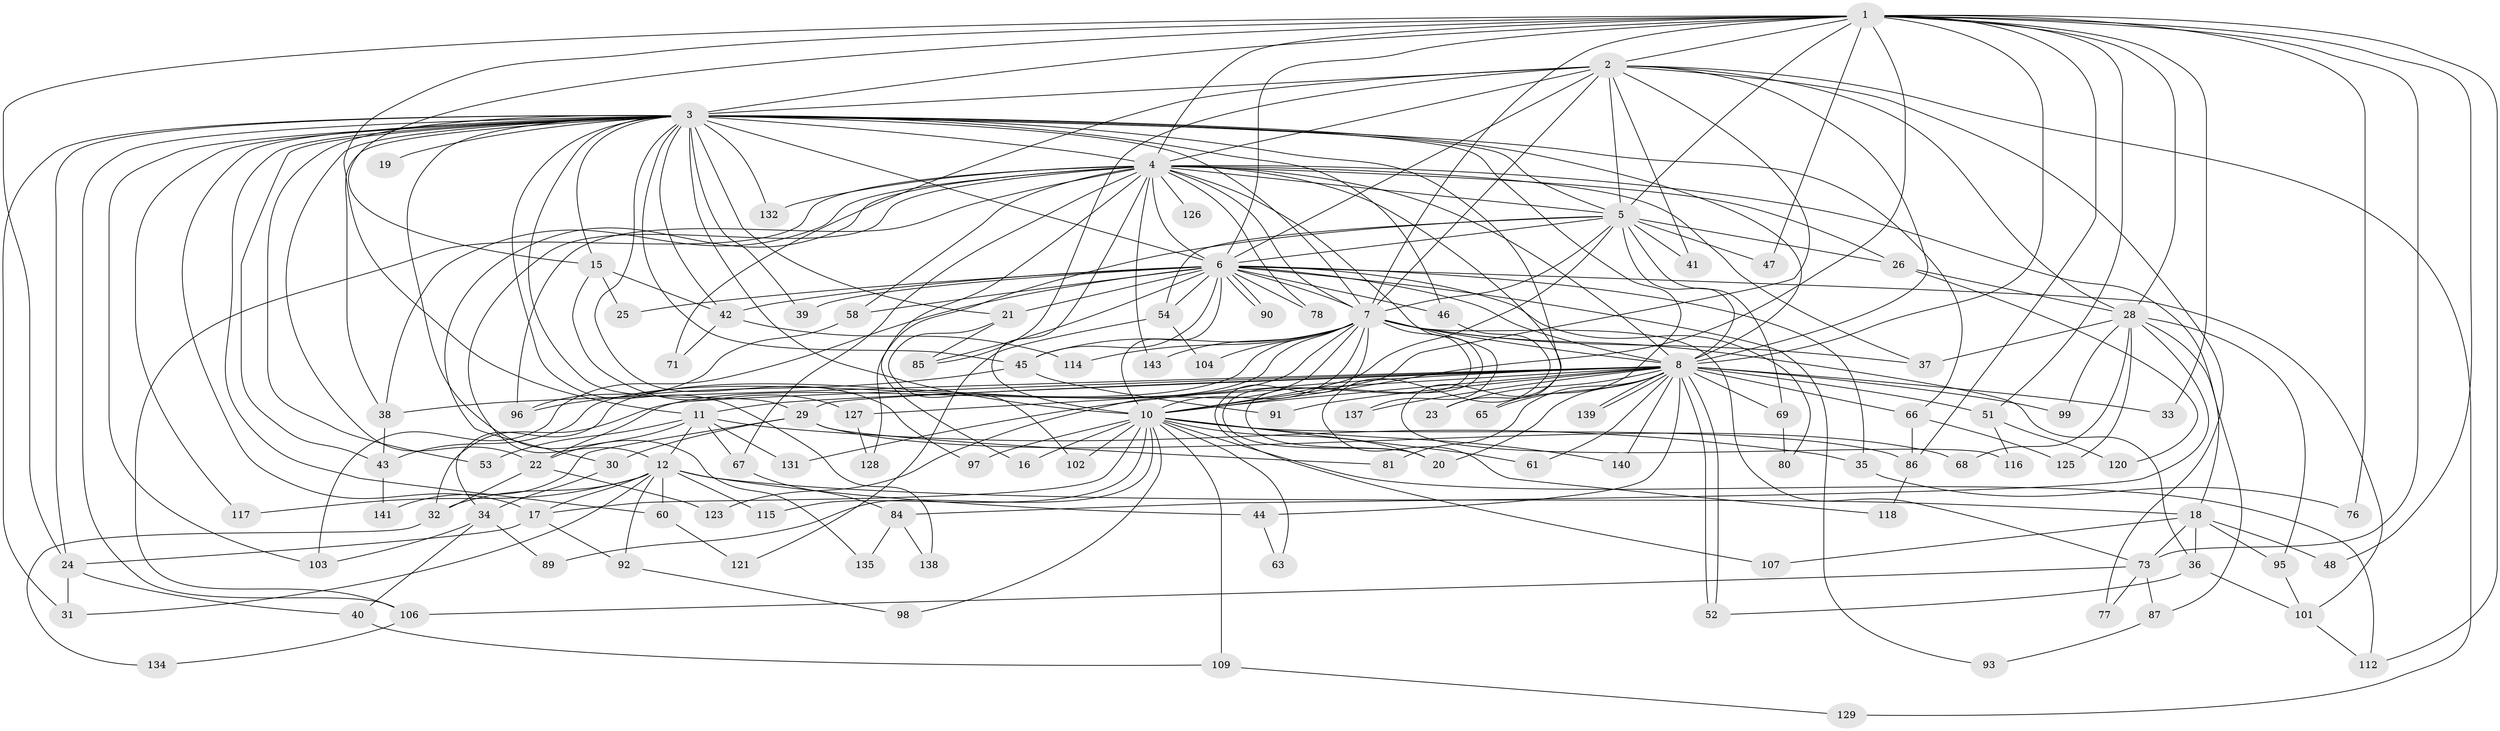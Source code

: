 // original degree distribution, {24: 0.006993006993006993, 16: 0.006993006993006993, 15: 0.013986013986013986, 26: 0.006993006993006993, 27: 0.006993006993006993, 23: 0.013986013986013986, 37: 0.006993006993006993, 30: 0.006993006993006993, 9: 0.006993006993006993, 11: 0.006993006993006993, 4: 0.13986013986013987, 5: 0.027972027972027972, 2: 0.5034965034965035, 7: 0.006993006993006993, 3: 0.21678321678321677, 10: 0.006993006993006993, 6: 0.013986013986013986}
// Generated by graph-tools (version 1.1) at 2025/10/02/27/25 16:10:58]
// undirected, 109 vertices, 256 edges
graph export_dot {
graph [start="1"]
  node [color=gray90,style=filled];
  1 [super="+59"];
  2 [super="+111"];
  3 [super="+9"];
  4 [super="+83"];
  5 [super="+14"];
  6 [super="+50"];
  7 [super="+55"];
  8 [super="+56"];
  10 [super="+13"];
  11 [super="+27"];
  12 [super="+74"];
  15 [super="+136"];
  16;
  17 [super="+49"];
  18;
  19;
  20;
  21 [super="+110"];
  22 [super="+57"];
  23;
  24 [super="+88"];
  25;
  26 [super="+113"];
  28 [super="+100"];
  29 [super="+62"];
  30;
  31 [super="+70"];
  32 [super="+82"];
  33;
  34 [super="+64"];
  35;
  36;
  37 [super="+108"];
  38 [super="+122"];
  39;
  40;
  41;
  42;
  43 [super="+75"];
  44;
  45 [super="+72"];
  46;
  47;
  48;
  51;
  52 [super="+79"];
  53;
  54;
  58 [super="+124"];
  60;
  61;
  63;
  65;
  66;
  67;
  68;
  69;
  71;
  73 [super="+105"];
  76;
  77;
  78;
  80;
  81;
  84;
  85;
  86 [super="+94"];
  87;
  89;
  90;
  91;
  92;
  93;
  95;
  96;
  97;
  98;
  99;
  101 [super="+133"];
  102;
  103 [super="+119"];
  104;
  106 [super="+142"];
  107;
  109;
  112 [super="+130"];
  114;
  115;
  116;
  117;
  118;
  120;
  121;
  123;
  125;
  126;
  127;
  128;
  129;
  131;
  132;
  134;
  135;
  137;
  138;
  139;
  140;
  141;
  143;
  1 -- 2;
  1 -- 3 [weight=2];
  1 -- 4;
  1 -- 5;
  1 -- 6 [weight=2];
  1 -- 7;
  1 -- 8;
  1 -- 10 [weight=2];
  1 -- 11;
  1 -- 15;
  1 -- 28 [weight=2];
  1 -- 33;
  1 -- 47;
  1 -- 48;
  1 -- 51;
  1 -- 73;
  1 -- 76;
  1 -- 86;
  1 -- 112;
  1 -- 24;
  2 -- 3 [weight=2];
  2 -- 4;
  2 -- 5;
  2 -- 6 [weight=2];
  2 -- 7;
  2 -- 8;
  2 -- 10;
  2 -- 28;
  2 -- 41;
  2 -- 71;
  2 -- 77;
  2 -- 85;
  2 -- 129;
  3 -- 4 [weight=2];
  3 -- 5 [weight=2];
  3 -- 6 [weight=2];
  3 -- 7 [weight=2];
  3 -- 8 [weight=2];
  3 -- 10 [weight=2];
  3 -- 15;
  3 -- 24;
  3 -- 39;
  3 -- 45;
  3 -- 66;
  3 -- 97;
  3 -- 132;
  3 -- 135;
  3 -- 138;
  3 -- 65;
  3 -- 17;
  3 -- 19;
  3 -- 21;
  3 -- 22;
  3 -- 29;
  3 -- 31;
  3 -- 42;
  3 -- 43;
  3 -- 106;
  3 -- 46;
  3 -- 116;
  3 -- 53;
  3 -- 117;
  3 -- 60;
  3 -- 38;
  3 -- 103;
  4 -- 5;
  4 -- 6;
  4 -- 7;
  4 -- 8;
  4 -- 10;
  4 -- 12;
  4 -- 16;
  4 -- 18;
  4 -- 23;
  4 -- 26;
  4 -- 30;
  4 -- 37;
  4 -- 38;
  4 -- 58;
  4 -- 67;
  4 -- 78;
  4 -- 96;
  4 -- 106;
  4 -- 126 [weight=2];
  4 -- 132;
  4 -- 143;
  4 -- 20;
  5 -- 6;
  5 -- 7;
  5 -- 8 [weight=3];
  5 -- 10;
  5 -- 26;
  5 -- 41;
  5 -- 47;
  5 -- 54;
  5 -- 128;
  5 -- 69;
  6 -- 7;
  6 -- 8;
  6 -- 10;
  6 -- 21;
  6 -- 25;
  6 -- 35;
  6 -- 39;
  6 -- 42;
  6 -- 46;
  6 -- 54;
  6 -- 58;
  6 -- 78;
  6 -- 80;
  6 -- 85;
  6 -- 90;
  6 -- 90;
  6 -- 93;
  6 -- 103;
  6 -- 45;
  6 -- 101;
  7 -- 8;
  7 -- 10;
  7 -- 22;
  7 -- 34;
  7 -- 36;
  7 -- 37;
  7 -- 43;
  7 -- 45;
  7 -- 104;
  7 -- 107;
  7 -- 114;
  7 -- 123;
  7 -- 137;
  7 -- 143;
  7 -- 20;
  7 -- 73;
  8 -- 10 [weight=2];
  8 -- 11;
  8 -- 20;
  8 -- 23;
  8 -- 29 [weight=2];
  8 -- 32;
  8 -- 33;
  8 -- 38;
  8 -- 44;
  8 -- 51;
  8 -- 52;
  8 -- 52;
  8 -- 61;
  8 -- 65;
  8 -- 66;
  8 -- 69;
  8 -- 81;
  8 -- 91;
  8 -- 99;
  8 -- 127;
  8 -- 131;
  8 -- 137;
  8 -- 139;
  8 -- 139;
  8 -- 140;
  10 -- 16;
  10 -- 17;
  10 -- 20;
  10 -- 61;
  10 -- 63;
  10 -- 86;
  10 -- 97;
  10 -- 102;
  10 -- 109;
  10 -- 115;
  10 -- 140;
  10 -- 89;
  10 -- 98;
  10 -- 112;
  11 -- 12;
  11 -- 35;
  11 -- 67;
  11 -- 131;
  11 -- 22;
  11 -- 53;
  12 -- 18;
  12 -- 31;
  12 -- 32;
  12 -- 44;
  12 -- 60 [weight=2];
  12 -- 115;
  12 -- 117;
  12 -- 92;
  12 -- 17;
  15 -- 25;
  15 -- 127;
  15 -- 42;
  17 -- 24;
  17 -- 92;
  18 -- 36;
  18 -- 48;
  18 -- 73;
  18 -- 95;
  18 -- 107;
  21 -- 102;
  21 -- 85;
  22 -- 123;
  22 -- 32;
  24 -- 40;
  24 -- 31;
  26 -- 120;
  26 -- 28;
  28 -- 68;
  28 -- 84;
  28 -- 87;
  28 -- 95;
  28 -- 99;
  28 -- 125;
  28 -- 37;
  29 -- 30;
  29 -- 81;
  29 -- 141;
  29 -- 68;
  30 -- 34;
  32 -- 134;
  34 -- 40 [weight=2];
  34 -- 89;
  34 -- 103;
  35 -- 76;
  36 -- 101;
  36 -- 52;
  38 -- 43;
  40 -- 109;
  42 -- 71;
  42 -- 114;
  43 -- 141;
  44 -- 63;
  45 -- 96;
  45 -- 91;
  46 -- 118;
  51 -- 116;
  51 -- 120;
  54 -- 104;
  54 -- 121;
  58 -- 96;
  60 -- 121;
  66 -- 125;
  66 -- 86;
  67 -- 84;
  69 -- 80;
  73 -- 77;
  73 -- 87;
  73 -- 106;
  84 -- 135;
  84 -- 138;
  86 -- 118;
  87 -- 93;
  92 -- 98;
  95 -- 101;
  101 -- 112;
  106 -- 134;
  109 -- 129;
  127 -- 128;
}
